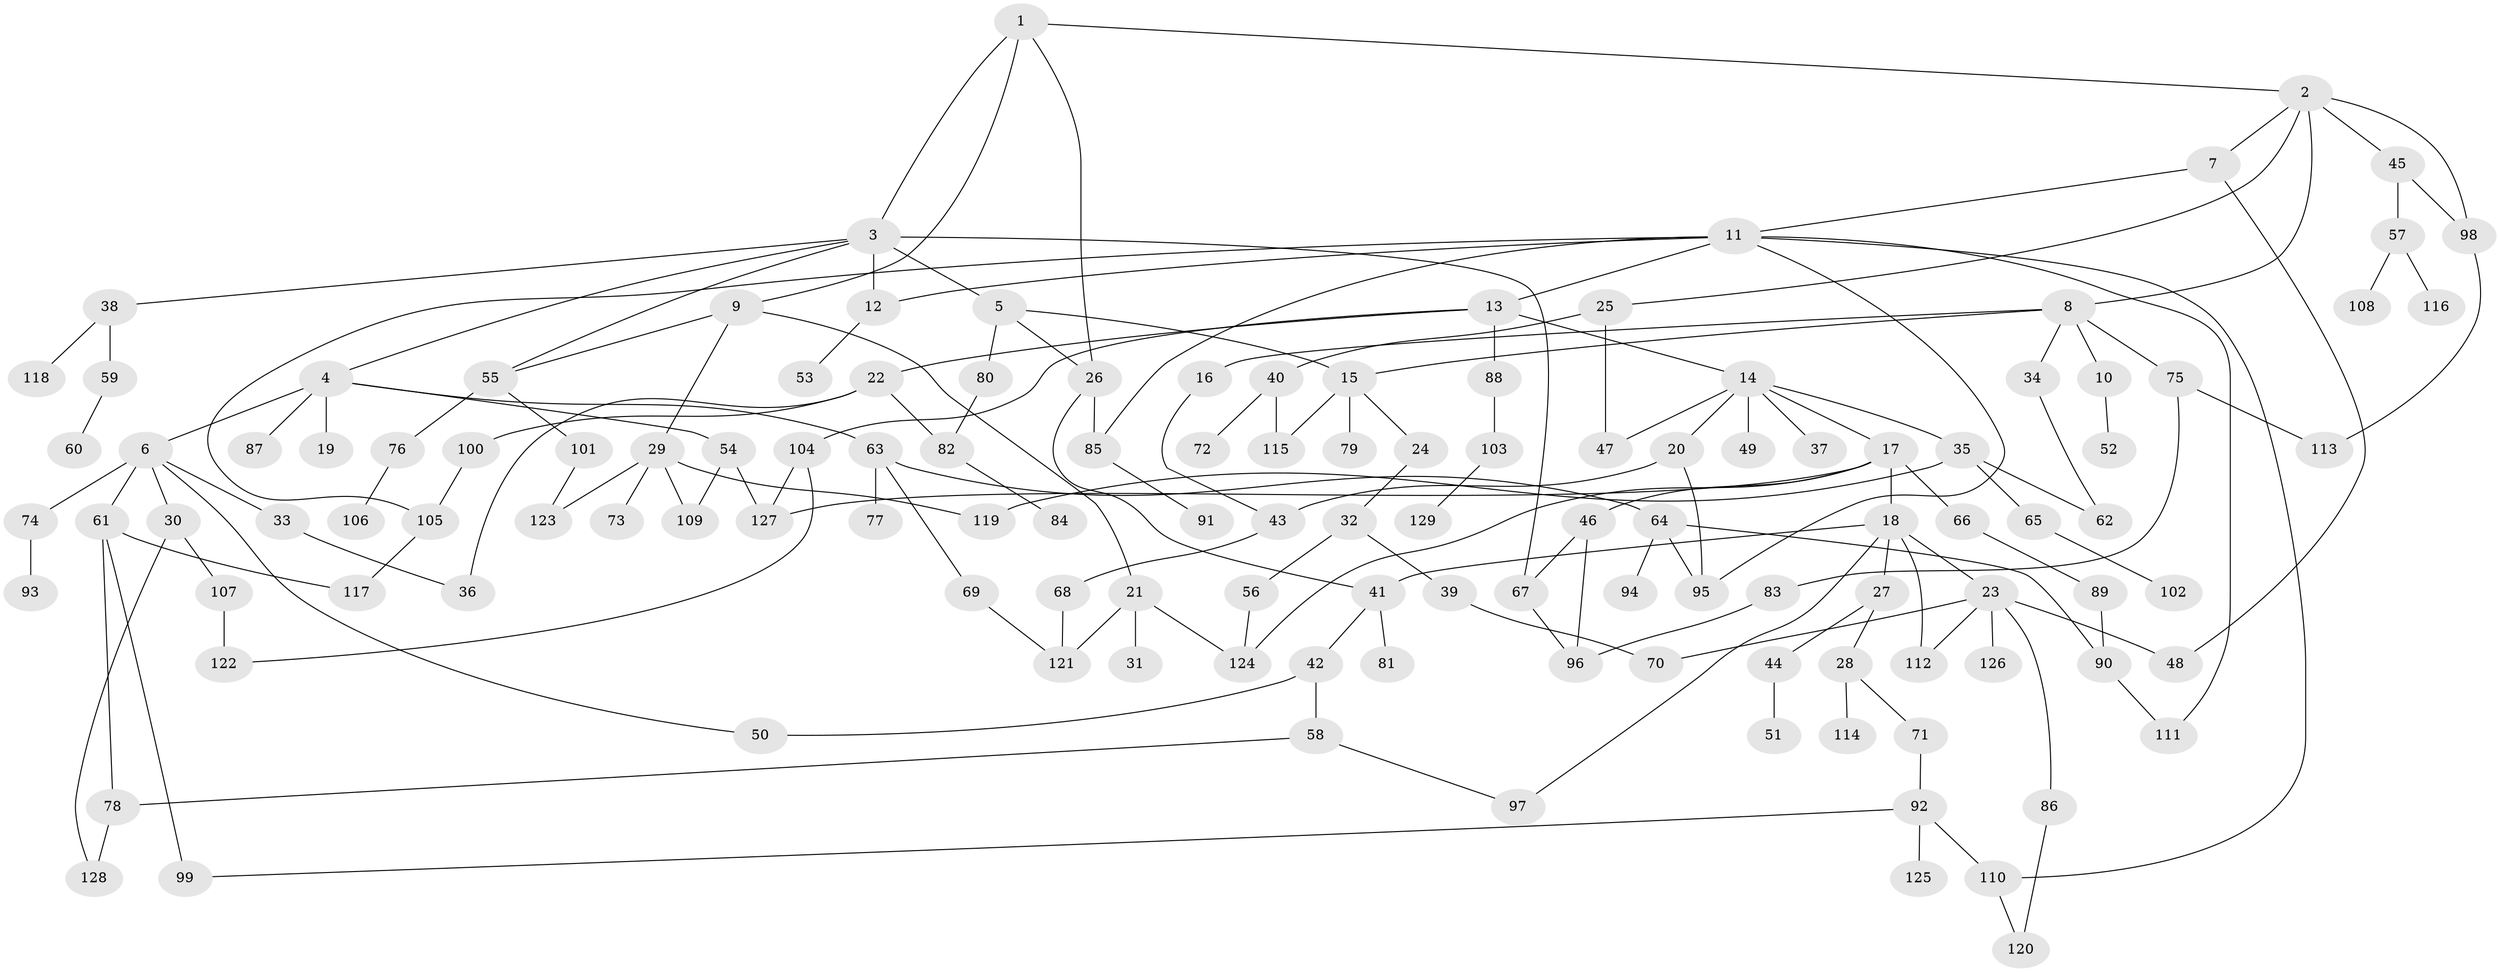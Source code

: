 // coarse degree distribution, {4: 0.11764705882352941, 7: 0.047058823529411764, 5: 0.03529411764705882, 6: 0.07058823529411765, 3: 0.18823529411764706, 1: 0.2235294117647059, 8: 0.023529411764705882, 2: 0.29411764705882354}
// Generated by graph-tools (version 1.1) at 2025/23/03/03/25 07:23:31]
// undirected, 129 vertices, 171 edges
graph export_dot {
graph [start="1"]
  node [color=gray90,style=filled];
  1;
  2;
  3;
  4;
  5;
  6;
  7;
  8;
  9;
  10;
  11;
  12;
  13;
  14;
  15;
  16;
  17;
  18;
  19;
  20;
  21;
  22;
  23;
  24;
  25;
  26;
  27;
  28;
  29;
  30;
  31;
  32;
  33;
  34;
  35;
  36;
  37;
  38;
  39;
  40;
  41;
  42;
  43;
  44;
  45;
  46;
  47;
  48;
  49;
  50;
  51;
  52;
  53;
  54;
  55;
  56;
  57;
  58;
  59;
  60;
  61;
  62;
  63;
  64;
  65;
  66;
  67;
  68;
  69;
  70;
  71;
  72;
  73;
  74;
  75;
  76;
  77;
  78;
  79;
  80;
  81;
  82;
  83;
  84;
  85;
  86;
  87;
  88;
  89;
  90;
  91;
  92;
  93;
  94;
  95;
  96;
  97;
  98;
  99;
  100;
  101;
  102;
  103;
  104;
  105;
  106;
  107;
  108;
  109;
  110;
  111;
  112;
  113;
  114;
  115;
  116;
  117;
  118;
  119;
  120;
  121;
  122;
  123;
  124;
  125;
  126;
  127;
  128;
  129;
  1 -- 2;
  1 -- 3;
  1 -- 9;
  1 -- 26;
  2 -- 7;
  2 -- 8;
  2 -- 25;
  2 -- 45;
  2 -- 98;
  3 -- 4;
  3 -- 5;
  3 -- 12;
  3 -- 38;
  3 -- 55;
  3 -- 67;
  4 -- 6;
  4 -- 19;
  4 -- 54;
  4 -- 63;
  4 -- 87;
  5 -- 80;
  5 -- 26;
  5 -- 15;
  6 -- 30;
  6 -- 33;
  6 -- 61;
  6 -- 74;
  6 -- 50;
  7 -- 11;
  7 -- 48;
  8 -- 10;
  8 -- 15;
  8 -- 16;
  8 -- 34;
  8 -- 75;
  9 -- 21;
  9 -- 29;
  9 -- 55;
  10 -- 52;
  11 -- 13;
  11 -- 95;
  11 -- 105;
  11 -- 110;
  11 -- 111;
  11 -- 12;
  11 -- 85;
  12 -- 53;
  13 -- 14;
  13 -- 22;
  13 -- 88;
  13 -- 104;
  14 -- 17;
  14 -- 20;
  14 -- 35;
  14 -- 37;
  14 -- 49;
  14 -- 47;
  15 -- 24;
  15 -- 79;
  15 -- 115;
  16 -- 43;
  17 -- 18;
  17 -- 46;
  17 -- 66;
  17 -- 124;
  17 -- 127;
  18 -- 23;
  18 -- 27;
  18 -- 97;
  18 -- 41;
  18 -- 112;
  20 -- 43;
  20 -- 95;
  21 -- 31;
  21 -- 121;
  21 -- 124;
  22 -- 100;
  22 -- 82;
  22 -- 36;
  23 -- 48;
  23 -- 70;
  23 -- 86;
  23 -- 112;
  23 -- 126;
  24 -- 32;
  25 -- 40;
  25 -- 47;
  26 -- 41;
  26 -- 85;
  27 -- 28;
  27 -- 44;
  28 -- 71;
  28 -- 114;
  29 -- 73;
  29 -- 119;
  29 -- 123;
  29 -- 109;
  30 -- 107;
  30 -- 128;
  32 -- 39;
  32 -- 56;
  33 -- 36;
  34 -- 62;
  35 -- 65;
  35 -- 119;
  35 -- 62;
  38 -- 59;
  38 -- 118;
  39 -- 70;
  40 -- 72;
  40 -- 115;
  41 -- 42;
  41 -- 81;
  42 -- 50;
  42 -- 58;
  43 -- 68;
  44 -- 51;
  45 -- 57;
  45 -- 98;
  46 -- 67;
  46 -- 96;
  54 -- 109;
  54 -- 127;
  55 -- 76;
  55 -- 101;
  56 -- 124;
  57 -- 108;
  57 -- 116;
  58 -- 78;
  58 -- 97;
  59 -- 60;
  61 -- 99;
  61 -- 117;
  61 -- 78;
  63 -- 64;
  63 -- 69;
  63 -- 77;
  64 -- 94;
  64 -- 95;
  64 -- 90;
  65 -- 102;
  66 -- 89;
  67 -- 96;
  68 -- 121;
  69 -- 121;
  71 -- 92;
  74 -- 93;
  75 -- 83;
  75 -- 113;
  76 -- 106;
  78 -- 128;
  80 -- 82;
  82 -- 84;
  83 -- 96;
  85 -- 91;
  86 -- 120;
  88 -- 103;
  89 -- 90;
  90 -- 111;
  92 -- 125;
  92 -- 110;
  92 -- 99;
  98 -- 113;
  100 -- 105;
  101 -- 123;
  103 -- 129;
  104 -- 127;
  104 -- 122;
  105 -- 117;
  107 -- 122;
  110 -- 120;
}
